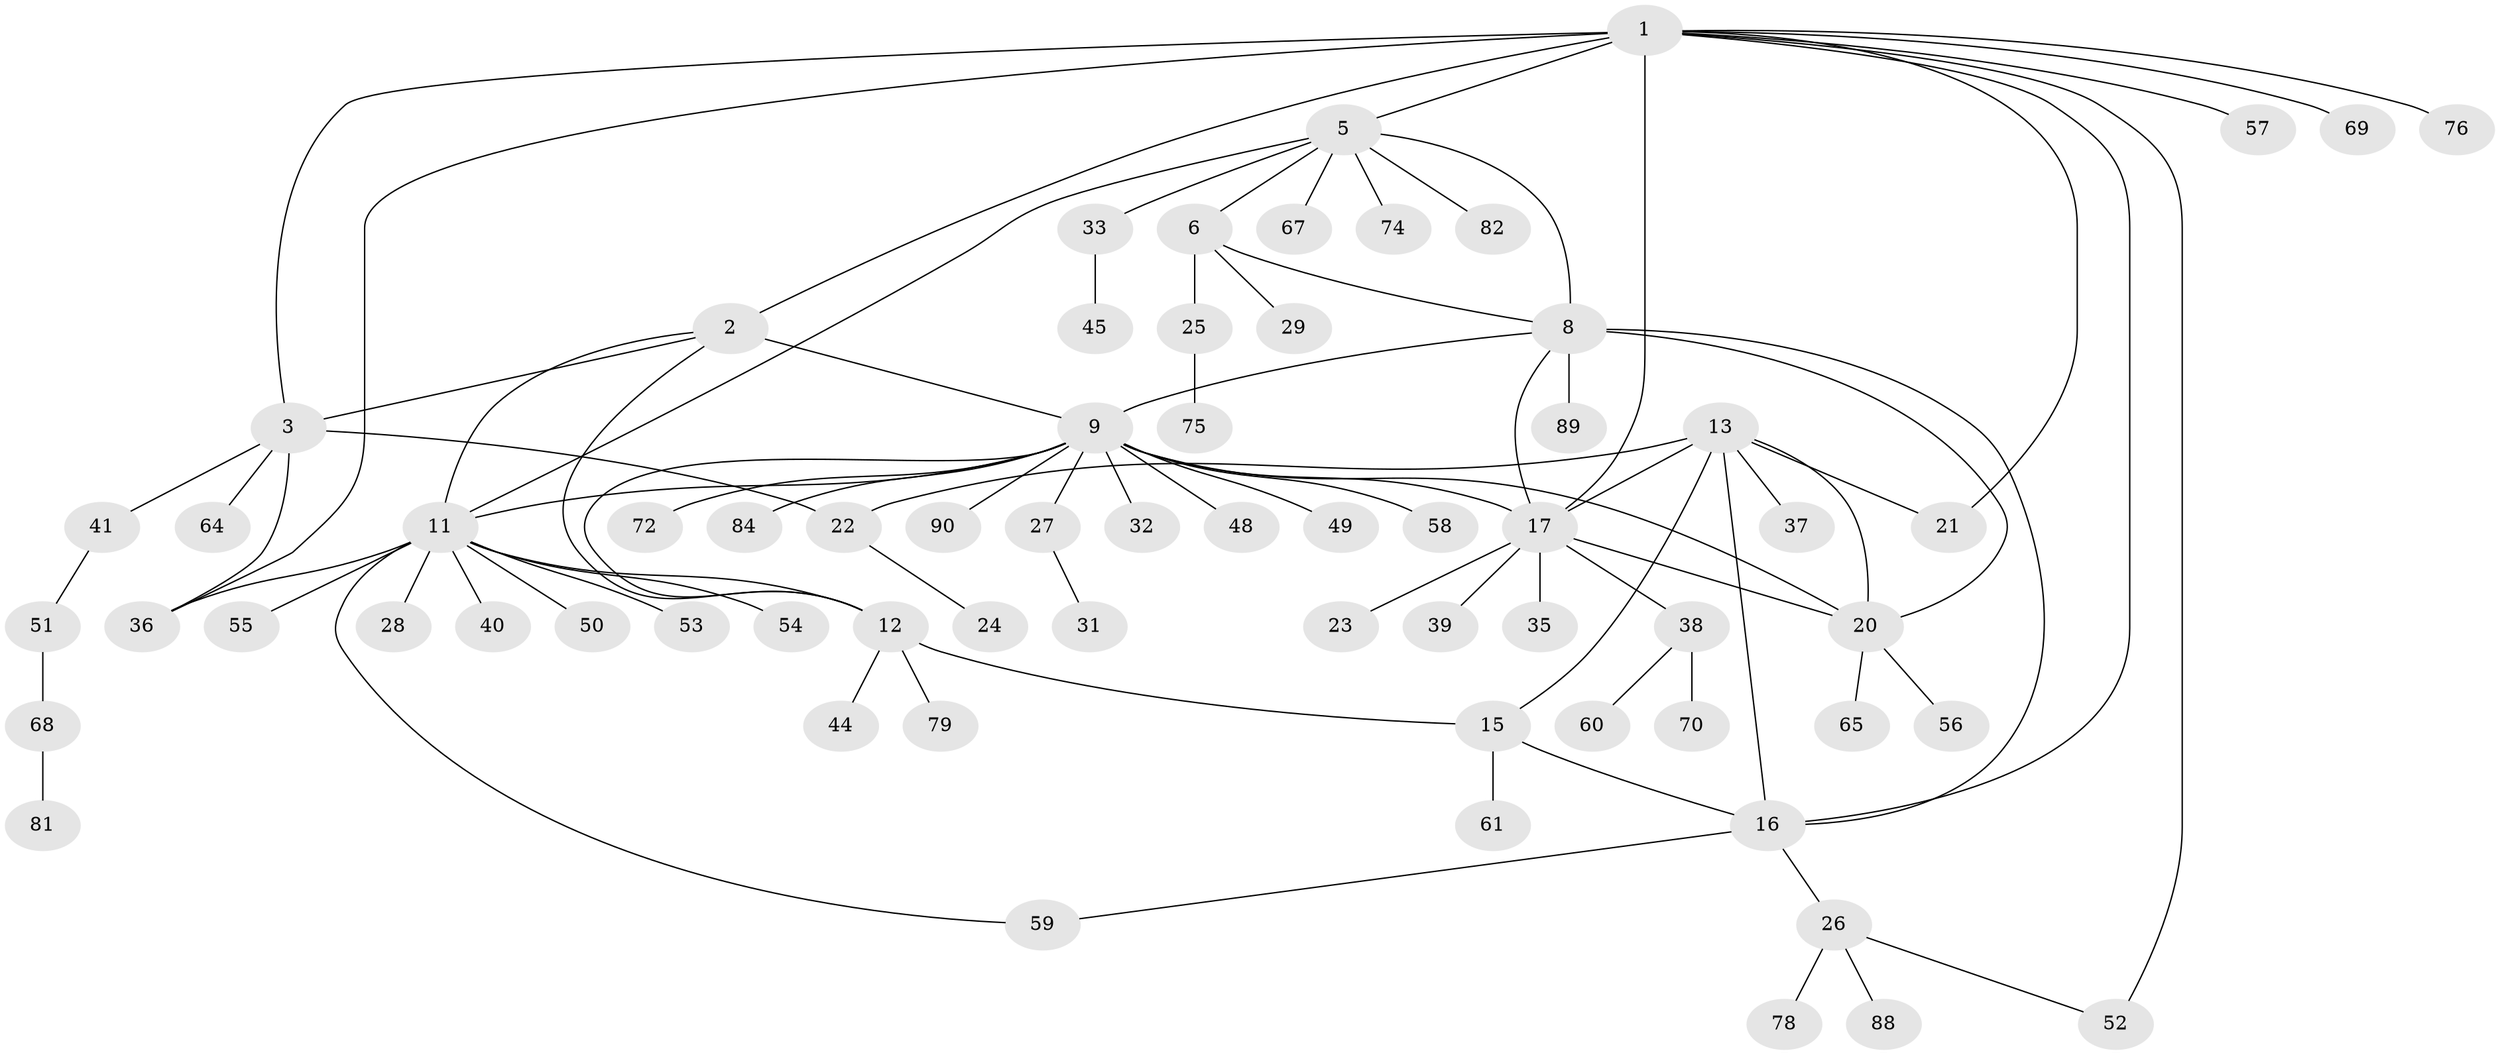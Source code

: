 // Generated by graph-tools (version 1.1) at 2025/24/03/03/25 07:24:14]
// undirected, 67 vertices, 88 edges
graph export_dot {
graph [start="1"]
  node [color=gray90,style=filled];
  1 [super="+4"];
  2 [super="+10"];
  3 [super="+77"];
  5 [super="+7"];
  6 [super="+80"];
  8 [super="+19"];
  9 [super="+18"];
  11 [super="+63"];
  12 [super="+87"];
  13 [super="+14"];
  15 [super="+42"];
  16 [super="+43"];
  17 [super="+46"];
  20 [super="+66"];
  21;
  22;
  23;
  24;
  25;
  26 [super="+73"];
  27 [super="+30"];
  28;
  29 [super="+34"];
  31;
  32;
  33;
  35;
  36 [super="+86"];
  37;
  38 [super="+62"];
  39 [super="+83"];
  40;
  41 [super="+47"];
  44 [super="+91"];
  45 [super="+71"];
  48;
  49;
  50;
  51;
  52;
  53;
  54;
  55;
  56;
  57;
  58;
  59;
  60;
  61;
  64 [super="+85"];
  65;
  67;
  68;
  69;
  70;
  72;
  74;
  75;
  76;
  78;
  79;
  81;
  82;
  84;
  88;
  89;
  90;
  1 -- 2 [weight=2];
  1 -- 3 [weight=2];
  1 -- 16;
  1 -- 17;
  1 -- 21;
  1 -- 36;
  1 -- 52;
  1 -- 69;
  1 -- 5;
  1 -- 57;
  1 -- 76;
  2 -- 3;
  2 -- 9;
  2 -- 11;
  2 -- 12;
  3 -- 22;
  3 -- 41;
  3 -- 64;
  3 -- 36;
  5 -- 6 [weight=2];
  5 -- 8 [weight=2];
  5 -- 11;
  5 -- 67;
  5 -- 82;
  5 -- 33;
  5 -- 74;
  6 -- 8;
  6 -- 25;
  6 -- 29;
  8 -- 16;
  8 -- 89;
  8 -- 17;
  8 -- 20;
  8 -- 9;
  9 -- 11;
  9 -- 12;
  9 -- 27;
  9 -- 32;
  9 -- 48;
  9 -- 49;
  9 -- 58;
  9 -- 72;
  9 -- 84;
  9 -- 90;
  9 -- 20;
  9 -- 17;
  11 -- 12;
  11 -- 28;
  11 -- 36;
  11 -- 40;
  11 -- 50;
  11 -- 53;
  11 -- 54;
  11 -- 55;
  11 -- 59;
  12 -- 15;
  12 -- 44;
  12 -- 79;
  13 -- 15 [weight=2];
  13 -- 16 [weight=2];
  13 -- 20;
  13 -- 22;
  13 -- 37;
  13 -- 21;
  13 -- 17;
  15 -- 16;
  15 -- 61;
  16 -- 26;
  16 -- 59;
  17 -- 20;
  17 -- 23;
  17 -- 35;
  17 -- 38;
  17 -- 39;
  20 -- 56;
  20 -- 65;
  22 -- 24;
  25 -- 75;
  26 -- 52;
  26 -- 78;
  26 -- 88;
  27 -- 31;
  33 -- 45;
  38 -- 60;
  38 -- 70;
  41 -- 51;
  51 -- 68;
  68 -- 81;
}
